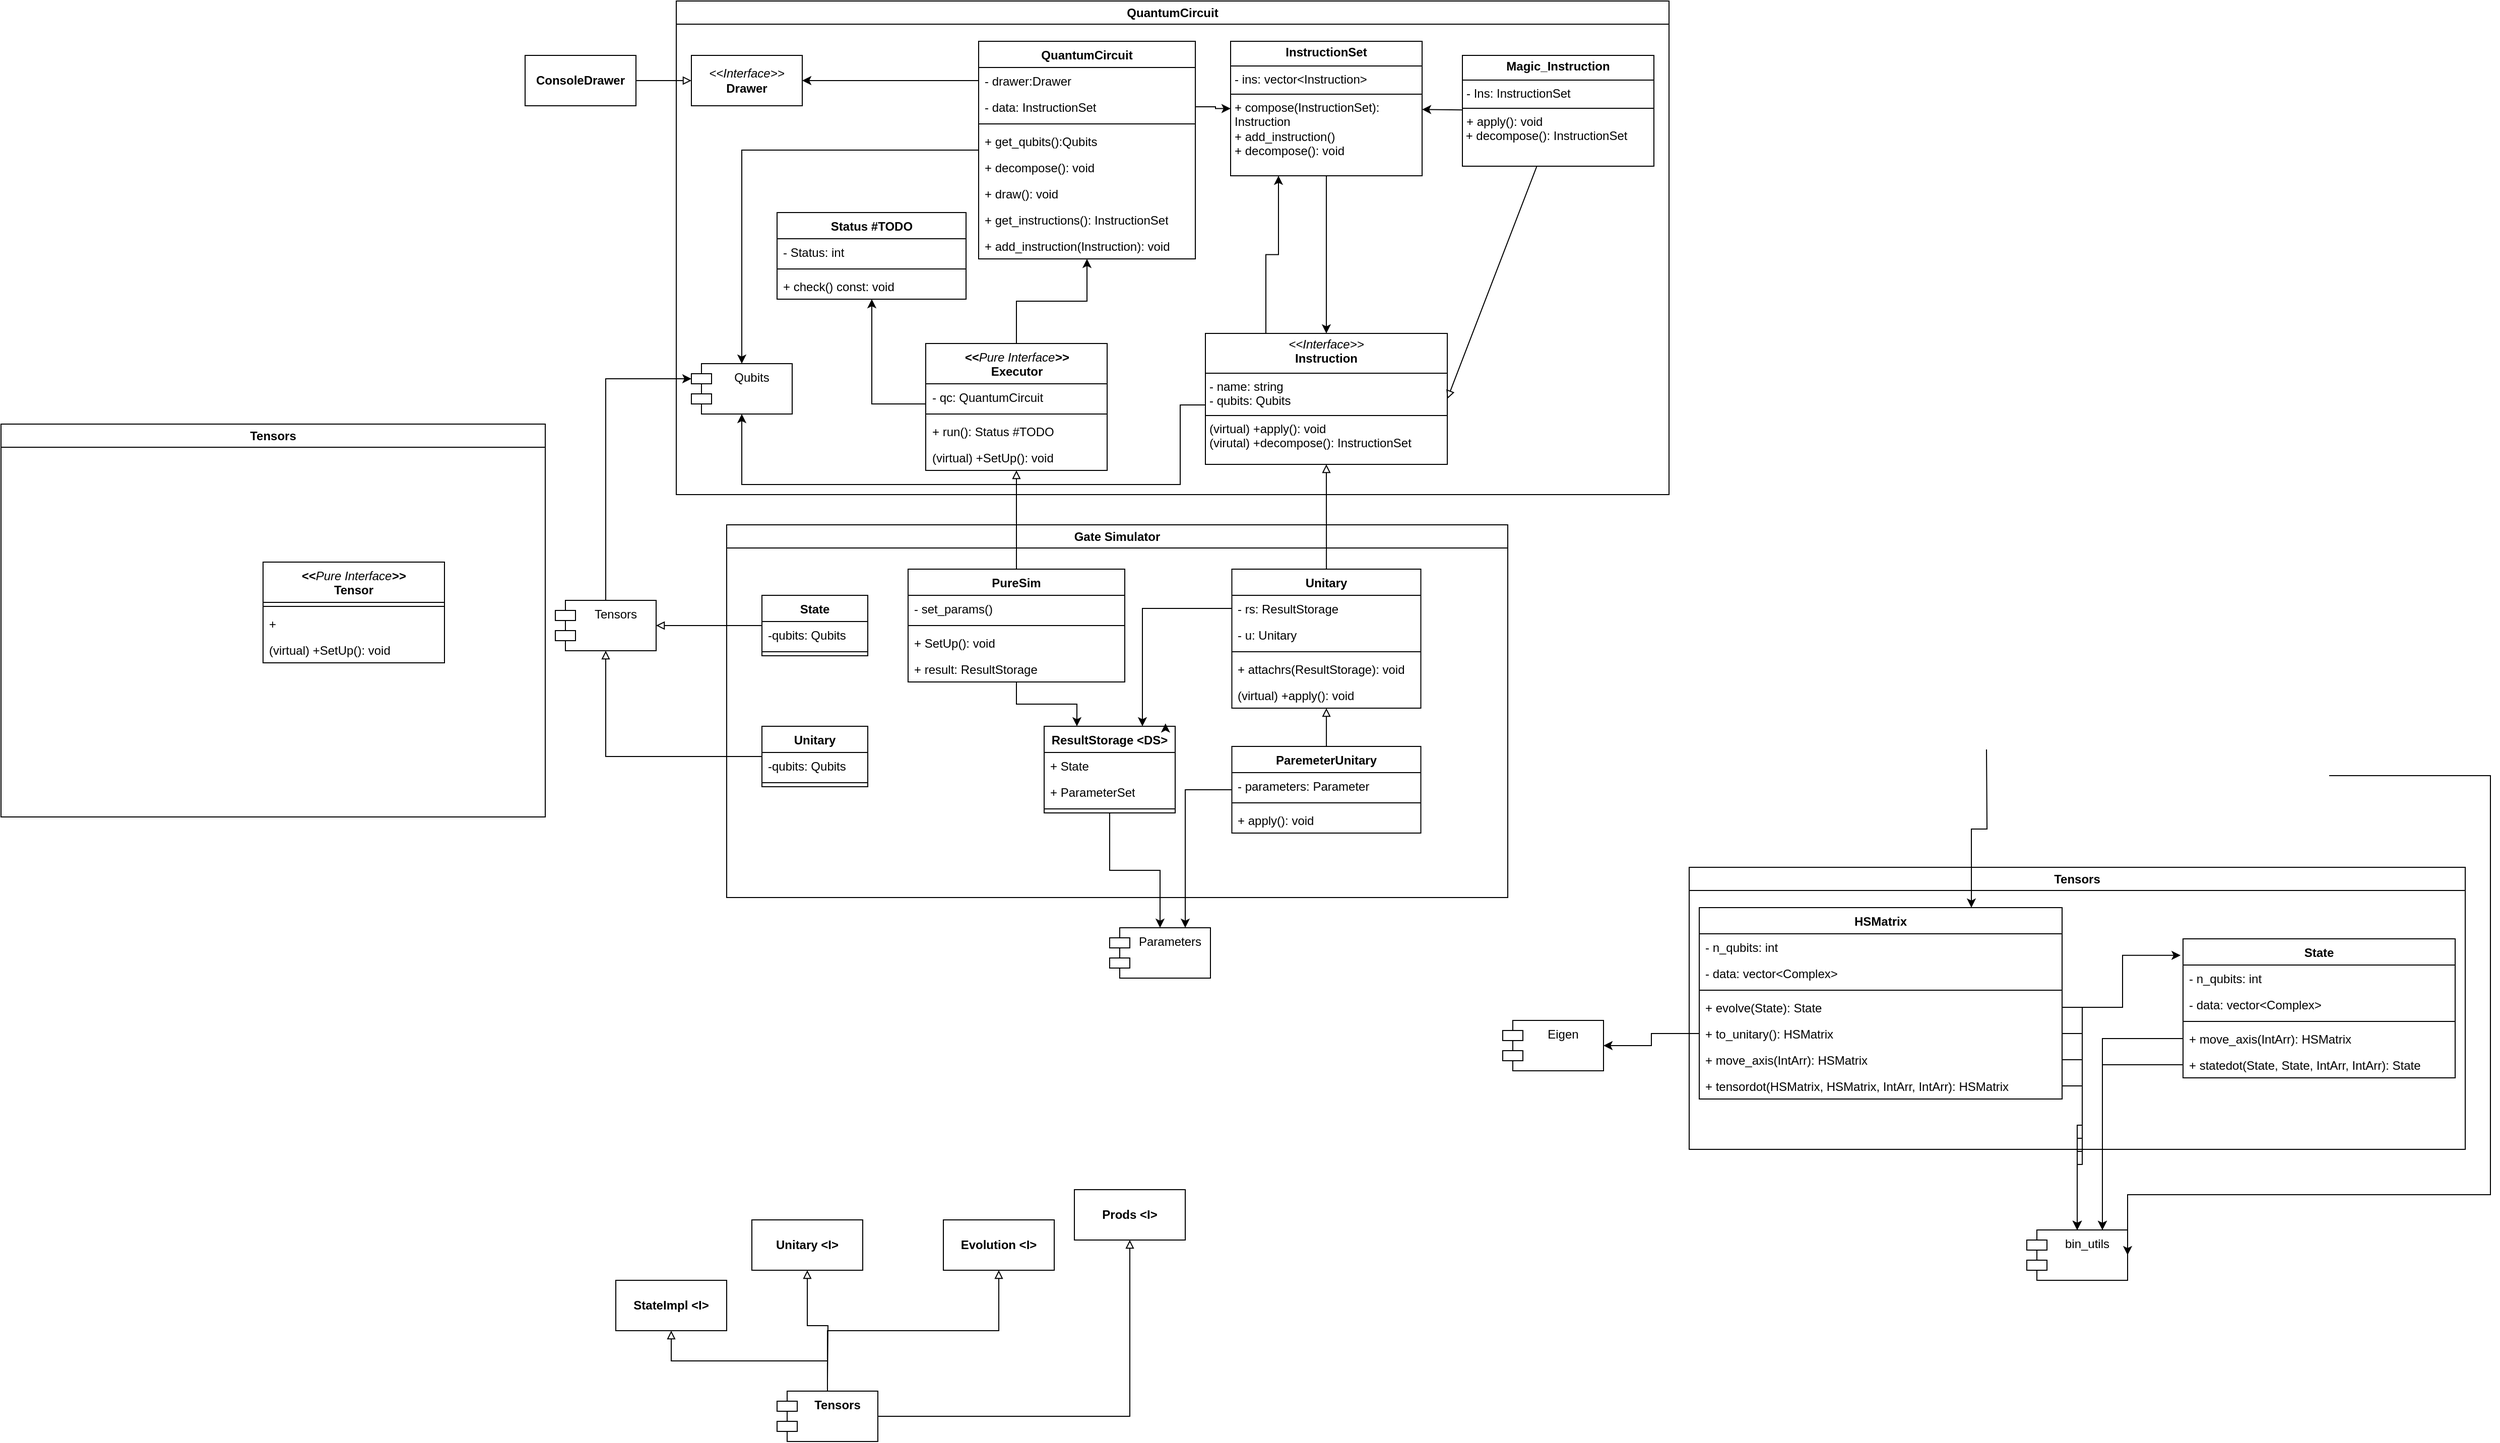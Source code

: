 <mxfile version="24.8.4">
  <diagram name="Page-1" id="x-qG1IfEhME5JwyJ-67E">
    <mxGraphModel dx="3270" dy="2128" grid="1" gridSize="10" guides="1" tooltips="1" connect="1" arrows="1" fold="1" page="1" pageScale="1" pageWidth="850" pageHeight="1100" math="0" shadow="0">
      <root>
        <mxCell id="0" />
        <mxCell id="1" parent="0" />
        <mxCell id="NoPwjyz6uO1jpUqEw4Ve-11" value="&lt;div&gt;Tensors&lt;/div&gt;" style="swimlane;whiteSpace=wrap;html=1;rounded=0;" parent="1" vertex="1">
          <mxGeometry x="35" y="20" width="770" height="280" as="geometry" />
        </mxCell>
        <mxCell id="NoPwjyz6uO1jpUqEw4Ve-59" value="&lt;div&gt;HSMatrix&lt;/div&gt;" style="swimlane;fontStyle=1;align=center;verticalAlign=top;childLayout=stackLayout;horizontal=1;startSize=26;horizontalStack=0;resizeParent=1;resizeParentMax=0;resizeLast=0;collapsible=1;marginBottom=0;whiteSpace=wrap;html=1;" parent="NoPwjyz6uO1jpUqEw4Ve-11" vertex="1">
          <mxGeometry x="10" y="40" width="360" height="190" as="geometry" />
        </mxCell>
        <mxCell id="NoPwjyz6uO1jpUqEw4Ve-60" value="- n_qubits: int" style="text;strokeColor=none;fillColor=none;align=left;verticalAlign=top;spacingLeft=4;spacingRight=4;overflow=hidden;rotatable=0;points=[[0,0.5],[1,0.5]];portConstraint=eastwest;whiteSpace=wrap;html=1;" parent="NoPwjyz6uO1jpUqEw4Ve-59" vertex="1">
          <mxGeometry y="26" width="360" height="26" as="geometry" />
        </mxCell>
        <mxCell id="NoPwjyz6uO1jpUqEw4Ve-63" value="- data:  vector&amp;lt;Complex&amp;gt; " style="text;strokeColor=none;fillColor=none;align=left;verticalAlign=top;spacingLeft=4;spacingRight=4;overflow=hidden;rotatable=0;points=[[0,0.5],[1,0.5]];portConstraint=eastwest;whiteSpace=wrap;html=1;" parent="NoPwjyz6uO1jpUqEw4Ve-59" vertex="1">
          <mxGeometry y="52" width="360" height="26" as="geometry" />
        </mxCell>
        <mxCell id="NoPwjyz6uO1jpUqEw4Ve-61" value="" style="line;strokeWidth=1;fillColor=none;align=left;verticalAlign=middle;spacingTop=-1;spacingLeft=3;spacingRight=3;rotatable=0;labelPosition=right;points=[];portConstraint=eastwest;strokeColor=inherit;" parent="NoPwjyz6uO1jpUqEw4Ve-59" vertex="1">
          <mxGeometry y="78" width="360" height="8" as="geometry" />
        </mxCell>
        <mxCell id="NoPwjyz6uO1jpUqEw4Ve-122" value="+ evolve(State): State" style="text;strokeColor=none;fillColor=none;align=left;verticalAlign=top;spacingLeft=4;spacingRight=4;overflow=hidden;rotatable=0;points=[[0,0.5],[1,0.5]];portConstraint=eastwest;whiteSpace=wrap;html=1;" parent="NoPwjyz6uO1jpUqEw4Ve-59" vertex="1">
          <mxGeometry y="86" width="360" height="26" as="geometry" />
        </mxCell>
        <mxCell id="NoPwjyz6uO1jpUqEw4Ve-64" value="+ to_unitary(): HSMatrix" style="text;strokeColor=none;fillColor=none;align=left;verticalAlign=top;spacingLeft=4;spacingRight=4;overflow=hidden;rotatable=0;points=[[0,0.5],[1,0.5]];portConstraint=eastwest;whiteSpace=wrap;html=1;" parent="NoPwjyz6uO1jpUqEw4Ve-59" vertex="1">
          <mxGeometry y="112" width="360" height="26" as="geometry" />
        </mxCell>
        <mxCell id="NoPwjyz6uO1jpUqEw4Ve-62" value="+ move_axis(IntArr): HSMatrix" style="text;strokeColor=none;fillColor=none;align=left;verticalAlign=top;spacingLeft=4;spacingRight=4;overflow=hidden;rotatable=0;points=[[0,0.5],[1,0.5]];portConstraint=eastwest;whiteSpace=wrap;html=1;" parent="NoPwjyz6uO1jpUqEw4Ve-59" vertex="1">
          <mxGeometry y="138" width="360" height="26" as="geometry" />
        </mxCell>
        <mxCell id="NoPwjyz6uO1jpUqEw4Ve-83" value="+ tensordot(HSMatrix, HSMatrix, IntArr, IntArr): HSMatrix" style="text;strokeColor=none;fillColor=none;align=left;verticalAlign=top;spacingLeft=4;spacingRight=4;overflow=hidden;rotatable=0;points=[[0,0.5],[1,0.5]];portConstraint=eastwest;whiteSpace=wrap;html=1;" parent="NoPwjyz6uO1jpUqEw4Ve-59" vertex="1">
          <mxGeometry y="164" width="360" height="26" as="geometry" />
        </mxCell>
        <mxCell id="NoPwjyz6uO1jpUqEw4Ve-66" value="&lt;div&gt;State&lt;/div&gt;&lt;div&gt;&lt;br&gt;&lt;/div&gt;" style="swimlane;fontStyle=1;align=center;verticalAlign=top;childLayout=stackLayout;horizontal=1;startSize=26;horizontalStack=0;resizeParent=1;resizeParentMax=0;resizeLast=0;collapsible=1;marginBottom=0;whiteSpace=wrap;html=1;" parent="NoPwjyz6uO1jpUqEw4Ve-11" vertex="1">
          <mxGeometry x="490" y="71" width="270" height="138" as="geometry" />
        </mxCell>
        <mxCell id="NoPwjyz6uO1jpUqEw4Ve-67" value="- n_qubits: int" style="text;strokeColor=none;fillColor=none;align=left;verticalAlign=top;spacingLeft=4;spacingRight=4;overflow=hidden;rotatable=0;points=[[0,0.5],[1,0.5]];portConstraint=eastwest;whiteSpace=wrap;html=1;" parent="NoPwjyz6uO1jpUqEw4Ve-66" vertex="1">
          <mxGeometry y="26" width="270" height="26" as="geometry" />
        </mxCell>
        <mxCell id="NoPwjyz6uO1jpUqEw4Ve-68" value="- data:  vector&amp;lt;Complex&amp;gt; " style="text;strokeColor=none;fillColor=none;align=left;verticalAlign=top;spacingLeft=4;spacingRight=4;overflow=hidden;rotatable=0;points=[[0,0.5],[1,0.5]];portConstraint=eastwest;whiteSpace=wrap;html=1;" parent="NoPwjyz6uO1jpUqEw4Ve-66" vertex="1">
          <mxGeometry y="52" width="270" height="26" as="geometry" />
        </mxCell>
        <mxCell id="NoPwjyz6uO1jpUqEw4Ve-69" value="" style="line;strokeWidth=1;fillColor=none;align=left;verticalAlign=middle;spacingTop=-1;spacingLeft=3;spacingRight=3;rotatable=0;labelPosition=right;points=[];portConstraint=eastwest;strokeColor=inherit;" parent="NoPwjyz6uO1jpUqEw4Ve-66" vertex="1">
          <mxGeometry y="78" width="270" height="8" as="geometry" />
        </mxCell>
        <mxCell id="NoPwjyz6uO1jpUqEw4Ve-70" value="+ move_axis(IntArr): HSMatrix" style="text;strokeColor=none;fillColor=none;align=left;verticalAlign=top;spacingLeft=4;spacingRight=4;overflow=hidden;rotatable=0;points=[[0,0.5],[1,0.5]];portConstraint=eastwest;whiteSpace=wrap;html=1;" parent="NoPwjyz6uO1jpUqEw4Ve-66" vertex="1">
          <mxGeometry y="86" width="270" height="26" as="geometry" />
        </mxCell>
        <mxCell id="NoPwjyz6uO1jpUqEw4Ve-84" value="&lt;div&gt;+ statedot(State, State, IntArr, IntArr): State&lt;/div&gt;" style="text;strokeColor=none;fillColor=none;align=left;verticalAlign=top;spacingLeft=4;spacingRight=4;overflow=hidden;rotatable=0;points=[[0,0.5],[1,0.5]];portConstraint=eastwest;whiteSpace=wrap;html=1;" parent="NoPwjyz6uO1jpUqEw4Ve-66" vertex="1">
          <mxGeometry y="112" width="270" height="26" as="geometry" />
        </mxCell>
        <mxCell id="NoPwjyz6uO1jpUqEw4Ve-126" style="edgeStyle=orthogonalEdgeStyle;rounded=0;orthogonalLoop=1;jettySize=auto;html=1;entryX=-0.009;entryY=0.119;entryDx=0;entryDy=0;entryPerimeter=0;" parent="NoPwjyz6uO1jpUqEw4Ve-11" source="NoPwjyz6uO1jpUqEw4Ve-122" target="NoPwjyz6uO1jpUqEw4Ve-66" edge="1">
          <mxGeometry relative="1" as="geometry" />
        </mxCell>
        <mxCell id="NoPwjyz6uO1jpUqEw4Ve-92" value="&lt;div&gt;Eigen&lt;/div&gt;&lt;div&gt;&lt;br&gt;&lt;/div&gt;" style="shape=module;align=left;spacingLeft=20;align=center;verticalAlign=top;whiteSpace=wrap;html=1;" parent="1" vertex="1">
          <mxGeometry x="-150" y="172" width="100" height="50" as="geometry" />
        </mxCell>
        <mxCell id="NoPwjyz6uO1jpUqEw4Ve-93" style="edgeStyle=orthogonalEdgeStyle;rounded=0;orthogonalLoop=1;jettySize=auto;html=1;" parent="1" source="NoPwjyz6uO1jpUqEw4Ve-64" target="NoPwjyz6uO1jpUqEw4Ve-92" edge="1">
          <mxGeometry relative="1" as="geometry" />
        </mxCell>
        <mxCell id="NoPwjyz6uO1jpUqEw4Ve-91" value="&lt;div&gt;bin_utils&lt;/div&gt;" style="shape=module;align=left;spacingLeft=20;align=center;verticalAlign=top;whiteSpace=wrap;html=1;" parent="1" vertex="1">
          <mxGeometry x="370" y="380" width="100" height="50" as="geometry" />
        </mxCell>
        <mxCell id="NoPwjyz6uO1jpUqEw4Ve-86" style="edgeStyle=orthogonalEdgeStyle;rounded=0;orthogonalLoop=1;jettySize=auto;html=1;entryX=0.5;entryY=0;entryDx=0;entryDy=0;" parent="1" source="NoPwjyz6uO1jpUqEw4Ve-83" target="NoPwjyz6uO1jpUqEw4Ve-91" edge="1">
          <mxGeometry relative="1" as="geometry" />
        </mxCell>
        <mxCell id="NoPwjyz6uO1jpUqEw4Ve-78" style="rounded=0;orthogonalLoop=1;jettySize=auto;html=1;edgeStyle=orthogonalEdgeStyle;entryX=0.5;entryY=0;entryDx=0;entryDy=0;" parent="1" source="NoPwjyz6uO1jpUqEw4Ve-62" target="NoPwjyz6uO1jpUqEw4Ve-91" edge="1">
          <mxGeometry relative="1" as="geometry">
            <mxPoint x="400" y="420" as="targetPoint" />
          </mxGeometry>
        </mxCell>
        <mxCell id="NoPwjyz6uO1jpUqEw4Ve-90" style="edgeStyle=orthogonalEdgeStyle;rounded=0;orthogonalLoop=1;jettySize=auto;html=1;entryX=0.75;entryY=0;entryDx=0;entryDy=0;" parent="1" source="NoPwjyz6uO1jpUqEw4Ve-70" target="NoPwjyz6uO1jpUqEw4Ve-91" edge="1">
          <mxGeometry relative="1" as="geometry">
            <mxPoint x="230.0" y="257" as="targetPoint" />
          </mxGeometry>
        </mxCell>
        <mxCell id="NoPwjyz6uO1jpUqEw4Ve-123" style="edgeStyle=orthogonalEdgeStyle;rounded=0;orthogonalLoop=1;jettySize=auto;html=1;entryX=0.5;entryY=0;entryDx=0;entryDy=0;" parent="1" source="NoPwjyz6uO1jpUqEw4Ve-122" target="NoPwjyz6uO1jpUqEw4Ve-91" edge="1">
          <mxGeometry relative="1" as="geometry" />
        </mxCell>
        <mxCell id="NoPwjyz6uO1jpUqEw4Ve-89" style="edgeStyle=orthogonalEdgeStyle;rounded=0;orthogonalLoop=1;jettySize=auto;html=1;entryX=0.75;entryY=0;entryDx=0;entryDy=0;" parent="1" source="NoPwjyz6uO1jpUqEw4Ve-84" target="NoPwjyz6uO1jpUqEw4Ve-91" edge="1">
          <mxGeometry relative="1" as="geometry">
            <mxPoint x="580" y="370" as="targetPoint" />
          </mxGeometry>
        </mxCell>
        <mxCell id="NoPwjyz6uO1jpUqEw4Ve-125" style="edgeStyle=orthogonalEdgeStyle;rounded=0;orthogonalLoop=1;jettySize=auto;html=1;entryX=0.5;entryY=0;entryDx=0;entryDy=0;" parent="1" source="NoPwjyz6uO1jpUqEw4Ve-64" target="NoPwjyz6uO1jpUqEw4Ve-91" edge="1">
          <mxGeometry relative="1" as="geometry">
            <mxPoint x="470.0" y="420" as="targetPoint" />
          </mxGeometry>
        </mxCell>
        <mxCell id="NoPwjyz6uO1jpUqEw4Ve-128" style="edgeStyle=orthogonalEdgeStyle;rounded=0;orthogonalLoop=1;jettySize=auto;html=1;exitX=0;exitY=0.5;exitDx=0;exitDy=0;entryX=0.75;entryY=0;entryDx=0;entryDy=0;" parent="1" target="NoPwjyz6uO1jpUqEw4Ve-59" edge="1">
          <mxGeometry relative="1" as="geometry">
            <mxPoint x="330" y="-97" as="sourcePoint" />
          </mxGeometry>
        </mxCell>
        <mxCell id="NoPwjyz6uO1jpUqEw4Ve-131" style="edgeStyle=orthogonalEdgeStyle;rounded=0;orthogonalLoop=1;jettySize=auto;html=1;exitX=1;exitY=0.5;exitDx=0;exitDy=0;entryX=1;entryY=0.5;entryDx=0;entryDy=0;" parent="1" target="NoPwjyz6uO1jpUqEw4Ve-91" edge="1">
          <mxGeometry relative="1" as="geometry">
            <Array as="points">
              <mxPoint x="830" y="-71" />
              <mxPoint x="830" y="345" />
            </Array>
            <mxPoint x="670.0" y="-71" as="sourcePoint" />
          </mxGeometry>
        </mxCell>
        <mxCell id="HAuFXq_arxBWg5W7KPL8-75" value="&lt;div&gt;Gate Simulator&lt;/div&gt;" style="swimlane;whiteSpace=wrap;html=1;" vertex="1" parent="1">
          <mxGeometry x="-920" y="-320" width="775" height="370" as="geometry" />
        </mxCell>
        <mxCell id="HAuFXq_arxBWg5W7KPL8-148" value="ResultStorage &amp;lt;DS&amp;gt;" style="swimlane;fontStyle=1;align=center;verticalAlign=top;childLayout=stackLayout;horizontal=1;startSize=26;horizontalStack=0;resizeParent=1;resizeParentMax=0;resizeLast=0;collapsible=1;marginBottom=0;whiteSpace=wrap;html=1;" vertex="1" parent="HAuFXq_arxBWg5W7KPL8-75">
          <mxGeometry x="315" y="200" width="130" height="86" as="geometry" />
        </mxCell>
        <mxCell id="HAuFXq_arxBWg5W7KPL8-150" value="+ State" style="text;strokeColor=none;fillColor=none;align=left;verticalAlign=top;spacingLeft=4;spacingRight=4;overflow=hidden;rotatable=0;points=[[0,0.5],[1,0.5]];portConstraint=eastwest;whiteSpace=wrap;html=1;" vertex="1" parent="HAuFXq_arxBWg5W7KPL8-148">
          <mxGeometry y="26" width="130" height="26" as="geometry" />
        </mxCell>
        <mxCell id="HAuFXq_arxBWg5W7KPL8-231" value="+ ParameterSet" style="text;strokeColor=none;fillColor=none;align=left;verticalAlign=top;spacingLeft=4;spacingRight=4;overflow=hidden;rotatable=0;points=[[0,0.5],[1,0.5]];portConstraint=eastwest;whiteSpace=wrap;html=1;" vertex="1" parent="HAuFXq_arxBWg5W7KPL8-148">
          <mxGeometry y="52" width="130" height="26" as="geometry" />
        </mxCell>
        <mxCell id="HAuFXq_arxBWg5W7KPL8-151" value="" style="line;strokeWidth=1;fillColor=none;align=left;verticalAlign=middle;spacingTop=-1;spacingLeft=3;spacingRight=3;rotatable=0;labelPosition=right;points=[];portConstraint=eastwest;strokeColor=inherit;" vertex="1" parent="HAuFXq_arxBWg5W7KPL8-148">
          <mxGeometry y="78" width="130" height="8" as="geometry" />
        </mxCell>
        <mxCell id="HAuFXq_arxBWg5W7KPL8-156" value="Unitary" style="swimlane;fontStyle=1;align=center;verticalAlign=top;childLayout=stackLayout;horizontal=1;startSize=26;horizontalStack=0;resizeParent=1;resizeParentMax=0;resizeLast=0;collapsible=1;marginBottom=0;whiteSpace=wrap;html=1;" vertex="1" parent="HAuFXq_arxBWg5W7KPL8-75">
          <mxGeometry x="501.25" y="44" width="187.5" height="138" as="geometry" />
        </mxCell>
        <mxCell id="HAuFXq_arxBWg5W7KPL8-157" value="- rs: ResultStorage" style="text;strokeColor=none;fillColor=none;align=left;verticalAlign=top;spacingLeft=4;spacingRight=4;overflow=hidden;rotatable=0;points=[[0,0.5],[1,0.5]];portConstraint=eastwest;whiteSpace=wrap;html=1;" vertex="1" parent="HAuFXq_arxBWg5W7KPL8-156">
          <mxGeometry y="26" width="187.5" height="26" as="geometry" />
        </mxCell>
        <mxCell id="HAuFXq_arxBWg5W7KPL8-166" value="- u: Unitary" style="text;strokeColor=none;fillColor=none;align=left;verticalAlign=top;spacingLeft=4;spacingRight=4;overflow=hidden;rotatable=0;points=[[0,0.5],[1,0.5]];portConstraint=eastwest;whiteSpace=wrap;html=1;" vertex="1" parent="HAuFXq_arxBWg5W7KPL8-156">
          <mxGeometry y="52" width="187.5" height="26" as="geometry" />
        </mxCell>
        <mxCell id="HAuFXq_arxBWg5W7KPL8-159" value="" style="line;strokeWidth=1;fillColor=none;align=left;verticalAlign=middle;spacingTop=-1;spacingLeft=3;spacingRight=3;rotatable=0;labelPosition=right;points=[];portConstraint=eastwest;strokeColor=inherit;" vertex="1" parent="HAuFXq_arxBWg5W7KPL8-156">
          <mxGeometry y="78" width="187.5" height="8" as="geometry" />
        </mxCell>
        <mxCell id="HAuFXq_arxBWg5W7KPL8-160" value="+ attachrs(ResultStorage): void" style="text;strokeColor=none;fillColor=none;align=left;verticalAlign=top;spacingLeft=4;spacingRight=4;overflow=hidden;rotatable=0;points=[[0,0.5],[1,0.5]];portConstraint=eastwest;whiteSpace=wrap;html=1;" vertex="1" parent="HAuFXq_arxBWg5W7KPL8-156">
          <mxGeometry y="86" width="187.5" height="26" as="geometry" />
        </mxCell>
        <mxCell id="HAuFXq_arxBWg5W7KPL8-161" value="(virtual) +apply(): void" style="text;strokeColor=none;fillColor=none;align=left;verticalAlign=top;spacingLeft=4;spacingRight=4;overflow=hidden;rotatable=0;points=[[0,0.5],[1,0.5]];portConstraint=eastwest;whiteSpace=wrap;html=1;" vertex="1" parent="HAuFXq_arxBWg5W7KPL8-156">
          <mxGeometry y="112" width="187.5" height="26" as="geometry" />
        </mxCell>
        <mxCell id="HAuFXq_arxBWg5W7KPL8-208" style="edgeStyle=orthogonalEdgeStyle;rounded=0;orthogonalLoop=1;jettySize=auto;html=1;entryX=0.25;entryY=0;entryDx=0;entryDy=0;" edge="1" parent="HAuFXq_arxBWg5W7KPL8-75" source="HAuFXq_arxBWg5W7KPL8-167" target="HAuFXq_arxBWg5W7KPL8-148">
          <mxGeometry relative="1" as="geometry" />
        </mxCell>
        <mxCell id="HAuFXq_arxBWg5W7KPL8-167" value="PureSim" style="swimlane;fontStyle=1;align=center;verticalAlign=top;childLayout=stackLayout;horizontal=1;startSize=26;horizontalStack=0;resizeParent=1;resizeParentMax=0;resizeLast=0;collapsible=1;marginBottom=0;whiteSpace=wrap;html=1;" vertex="1" parent="HAuFXq_arxBWg5W7KPL8-75">
          <mxGeometry x="180" y="44" width="215" height="112" as="geometry" />
        </mxCell>
        <mxCell id="HAuFXq_arxBWg5W7KPL8-169" value="- set_params() " style="text;strokeColor=none;fillColor=none;align=left;verticalAlign=top;spacingLeft=4;spacingRight=4;overflow=hidden;rotatable=0;points=[[0,0.5],[1,0.5]];portConstraint=eastwest;whiteSpace=wrap;html=1;" vertex="1" parent="HAuFXq_arxBWg5W7KPL8-167">
          <mxGeometry y="26" width="215" height="26" as="geometry" />
        </mxCell>
        <mxCell id="HAuFXq_arxBWg5W7KPL8-170" value="" style="line;strokeWidth=1;fillColor=none;align=left;verticalAlign=middle;spacingTop=-1;spacingLeft=3;spacingRight=3;rotatable=0;labelPosition=right;points=[];portConstraint=eastwest;strokeColor=inherit;" vertex="1" parent="HAuFXq_arxBWg5W7KPL8-167">
          <mxGeometry y="52" width="215" height="8" as="geometry" />
        </mxCell>
        <mxCell id="HAuFXq_arxBWg5W7KPL8-248" value="+ SetUp(): void" style="text;strokeColor=none;fillColor=none;align=left;verticalAlign=top;spacingLeft=4;spacingRight=4;overflow=hidden;rotatable=0;points=[[0,0.5],[1,0.5]];portConstraint=eastwest;whiteSpace=wrap;html=1;" vertex="1" parent="HAuFXq_arxBWg5W7KPL8-167">
          <mxGeometry y="60" width="215" height="26" as="geometry" />
        </mxCell>
        <mxCell id="HAuFXq_arxBWg5W7KPL8-172" value="+ result: ResultStorage" style="text;strokeColor=none;fillColor=none;align=left;verticalAlign=top;spacingLeft=4;spacingRight=4;overflow=hidden;rotatable=0;points=[[0,0.5],[1,0.5]];portConstraint=eastwest;whiteSpace=wrap;html=1;" vertex="1" parent="HAuFXq_arxBWg5W7KPL8-167">
          <mxGeometry y="86" width="215" height="26" as="geometry" />
        </mxCell>
        <mxCell id="HAuFXq_arxBWg5W7KPL8-189" value="&lt;div&gt;State&lt;/div&gt;&lt;div&gt;&lt;br&gt;&lt;/div&gt;" style="swimlane;fontStyle=1;align=center;verticalAlign=top;childLayout=stackLayout;horizontal=1;startSize=26;horizontalStack=0;resizeParent=1;resizeParentMax=0;resizeLast=0;collapsible=1;marginBottom=0;whiteSpace=wrap;html=1;" vertex="1" parent="HAuFXq_arxBWg5W7KPL8-75">
          <mxGeometry x="35" y="70" width="105" height="60" as="geometry" />
        </mxCell>
        <mxCell id="HAuFXq_arxBWg5W7KPL8-190" value="-qubits: Qubits" style="text;strokeColor=none;fillColor=none;align=left;verticalAlign=top;spacingLeft=4;spacingRight=4;overflow=hidden;rotatable=0;points=[[0,0.5],[1,0.5]];portConstraint=eastwest;whiteSpace=wrap;html=1;" vertex="1" parent="HAuFXq_arxBWg5W7KPL8-189">
          <mxGeometry y="26" width="105" height="26" as="geometry" />
        </mxCell>
        <mxCell id="HAuFXq_arxBWg5W7KPL8-192" value="" style="line;strokeWidth=1;fillColor=none;align=left;verticalAlign=middle;spacingTop=-1;spacingLeft=3;spacingRight=3;rotatable=0;labelPosition=right;points=[];portConstraint=eastwest;strokeColor=inherit;" vertex="1" parent="HAuFXq_arxBWg5W7KPL8-189">
          <mxGeometry y="52" width="105" height="8" as="geometry" />
        </mxCell>
        <mxCell id="HAuFXq_arxBWg5W7KPL8-198" value="Unitary" style="swimlane;fontStyle=1;align=center;verticalAlign=top;childLayout=stackLayout;horizontal=1;startSize=26;horizontalStack=0;resizeParent=1;resizeParentMax=0;resizeLast=0;collapsible=1;marginBottom=0;whiteSpace=wrap;html=1;" vertex="1" parent="HAuFXq_arxBWg5W7KPL8-75">
          <mxGeometry x="35" y="200" width="105" height="60" as="geometry" />
        </mxCell>
        <mxCell id="HAuFXq_arxBWg5W7KPL8-199" value="-qubits: Qubits" style="text;strokeColor=none;fillColor=none;align=left;verticalAlign=top;spacingLeft=4;spacingRight=4;overflow=hidden;rotatable=0;points=[[0,0.5],[1,0.5]];portConstraint=eastwest;whiteSpace=wrap;html=1;" vertex="1" parent="HAuFXq_arxBWg5W7KPL8-198">
          <mxGeometry y="26" width="105" height="26" as="geometry" />
        </mxCell>
        <mxCell id="HAuFXq_arxBWg5W7KPL8-200" value="" style="line;strokeWidth=1;fillColor=none;align=left;verticalAlign=middle;spacingTop=-1;spacingLeft=3;spacingRight=3;rotatable=0;labelPosition=right;points=[];portConstraint=eastwest;strokeColor=inherit;" vertex="1" parent="HAuFXq_arxBWg5W7KPL8-198">
          <mxGeometry y="52" width="105" height="8" as="geometry" />
        </mxCell>
        <mxCell id="HAuFXq_arxBWg5W7KPL8-218" style="edgeStyle=orthogonalEdgeStyle;rounded=0;orthogonalLoop=1;jettySize=auto;html=1;exitX=0;exitY=0.5;exitDx=0;exitDy=0;entryX=0.75;entryY=0;entryDx=0;entryDy=0;" edge="1" parent="HAuFXq_arxBWg5W7KPL8-75" source="HAuFXq_arxBWg5W7KPL8-157" target="HAuFXq_arxBWg5W7KPL8-148">
          <mxGeometry relative="1" as="geometry" />
        </mxCell>
        <mxCell id="HAuFXq_arxBWg5W7KPL8-219" style="edgeStyle=orthogonalEdgeStyle;rounded=0;orthogonalLoop=1;jettySize=auto;html=1;endArrow=block;endFill=0;" edge="1" parent="HAuFXq_arxBWg5W7KPL8-75" source="HAuFXq_arxBWg5W7KPL8-211" target="HAuFXq_arxBWg5W7KPL8-156">
          <mxGeometry relative="1" as="geometry" />
        </mxCell>
        <mxCell id="HAuFXq_arxBWg5W7KPL8-211" value="ParemeterUnitary" style="swimlane;fontStyle=1;align=center;verticalAlign=top;childLayout=stackLayout;horizontal=1;startSize=26;horizontalStack=0;resizeParent=1;resizeParentMax=0;resizeLast=0;collapsible=1;marginBottom=0;whiteSpace=wrap;html=1;" vertex="1" parent="HAuFXq_arxBWg5W7KPL8-75">
          <mxGeometry x="501.25" y="220" width="187.5" height="86" as="geometry" />
        </mxCell>
        <mxCell id="HAuFXq_arxBWg5W7KPL8-221" value="- parameters: Parameter" style="text;strokeColor=none;fillColor=none;align=left;verticalAlign=top;spacingLeft=4;spacingRight=4;overflow=hidden;rotatable=0;points=[[0,0.5],[1,0.5]];portConstraint=eastwest;whiteSpace=wrap;html=1;" vertex="1" parent="HAuFXq_arxBWg5W7KPL8-211">
          <mxGeometry y="26" width="187.5" height="26" as="geometry" />
        </mxCell>
        <mxCell id="HAuFXq_arxBWg5W7KPL8-214" value="" style="line;strokeWidth=1;fillColor=none;align=left;verticalAlign=middle;spacingTop=-1;spacingLeft=3;spacingRight=3;rotatable=0;labelPosition=right;points=[];portConstraint=eastwest;strokeColor=inherit;" vertex="1" parent="HAuFXq_arxBWg5W7KPL8-211">
          <mxGeometry y="52" width="187.5" height="8" as="geometry" />
        </mxCell>
        <mxCell id="HAuFXq_arxBWg5W7KPL8-216" value="+ apply(): void" style="text;strokeColor=none;fillColor=none;align=left;verticalAlign=top;spacingLeft=4;spacingRight=4;overflow=hidden;rotatable=0;points=[[0,0.5],[1,0.5]];portConstraint=eastwest;whiteSpace=wrap;html=1;" vertex="1" parent="HAuFXq_arxBWg5W7KPL8-211">
          <mxGeometry y="60" width="187.5" height="26" as="geometry" />
        </mxCell>
        <mxCell id="HAuFXq_arxBWg5W7KPL8-230" style="edgeStyle=orthogonalEdgeStyle;rounded=0;orthogonalLoop=1;jettySize=auto;html=1;exitX=0.75;exitY=0;exitDx=0;exitDy=0;entryX=0.926;entryY=-0.033;entryDx=0;entryDy=0;entryPerimeter=0;" edge="1" parent="HAuFXq_arxBWg5W7KPL8-75" source="HAuFXq_arxBWg5W7KPL8-148" target="HAuFXq_arxBWg5W7KPL8-148">
          <mxGeometry relative="1" as="geometry" />
        </mxCell>
        <mxCell id="HAuFXq_arxBWg5W7KPL8-106" style="edgeStyle=orthogonalEdgeStyle;rounded=0;orthogonalLoop=1;jettySize=auto;html=1;entryX=0;entryY=0.5;entryDx=0;entryDy=0;endArrow=block;endFill=0;" edge="1" parent="1" source="HAuFXq_arxBWg5W7KPL8-105" target="HAuFXq_arxBWg5W7KPL8-73">
          <mxGeometry relative="1" as="geometry" />
        </mxCell>
        <mxCell id="HAuFXq_arxBWg5W7KPL8-105" value="&lt;b&gt;ConsoleDrawer&lt;/b&gt;" style="html=1;whiteSpace=wrap;" vertex="1" parent="1">
          <mxGeometry x="-1120" y="-786" width="110" height="50" as="geometry" />
        </mxCell>
        <mxCell id="HAuFXq_arxBWg5W7KPL8-109" value="QuantumCircuit" style="swimlane;whiteSpace=wrap;html=1;" vertex="1" parent="1">
          <mxGeometry x="-970" y="-840" width="985" height="490" as="geometry" />
        </mxCell>
        <mxCell id="HAuFXq_arxBWg5W7KPL8-50" value="QuantumCircuit" style="swimlane;fontStyle=1;align=center;verticalAlign=top;childLayout=stackLayout;horizontal=1;startSize=26;horizontalStack=0;resizeParent=1;resizeParentMax=0;resizeLast=0;collapsible=1;marginBottom=0;whiteSpace=wrap;html=1;" vertex="1" parent="HAuFXq_arxBWg5W7KPL8-109">
          <mxGeometry x="300" y="40" width="215" height="216" as="geometry" />
        </mxCell>
        <mxCell id="HAuFXq_arxBWg5W7KPL8-91" value="- drawer:Drawer" style="text;strokeColor=none;fillColor=none;align=left;verticalAlign=top;spacingLeft=4;spacingRight=4;overflow=hidden;rotatable=0;points=[[0,0.5],[1,0.5]];portConstraint=eastwest;whiteSpace=wrap;html=1;" vertex="1" parent="HAuFXq_arxBWg5W7KPL8-50">
          <mxGeometry y="26" width="215" height="26" as="geometry" />
        </mxCell>
        <mxCell id="HAuFXq_arxBWg5W7KPL8-92" value="- data: InstructionSet" style="text;strokeColor=none;fillColor=none;align=left;verticalAlign=top;spacingLeft=4;spacingRight=4;overflow=hidden;rotatable=0;points=[[0,0.5],[1,0.5]];portConstraint=eastwest;whiteSpace=wrap;html=1;" vertex="1" parent="HAuFXq_arxBWg5W7KPL8-50">
          <mxGeometry y="52" width="215" height="26" as="geometry" />
        </mxCell>
        <mxCell id="HAuFXq_arxBWg5W7KPL8-53" value="" style="line;strokeWidth=1;fillColor=none;align=left;verticalAlign=middle;spacingTop=-1;spacingLeft=3;spacingRight=3;rotatable=0;labelPosition=right;points=[];portConstraint=eastwest;strokeColor=inherit;" vertex="1" parent="HAuFXq_arxBWg5W7KPL8-50">
          <mxGeometry y="78" width="215" height="8" as="geometry" />
        </mxCell>
        <mxCell id="HAuFXq_arxBWg5W7KPL8-54" value="+ get_qubits():Qubits" style="text;strokeColor=none;fillColor=none;align=left;verticalAlign=top;spacingLeft=4;spacingRight=4;overflow=hidden;rotatable=0;points=[[0,0.5],[1,0.5]];portConstraint=eastwest;whiteSpace=wrap;html=1;" vertex="1" parent="HAuFXq_arxBWg5W7KPL8-50">
          <mxGeometry y="86" width="215" height="26" as="geometry" />
        </mxCell>
        <mxCell id="HAuFXq_arxBWg5W7KPL8-71" value="+ decompose(): void" style="text;strokeColor=none;fillColor=none;align=left;verticalAlign=top;spacingLeft=4;spacingRight=4;overflow=hidden;rotatable=0;points=[[0,0.5],[1,0.5]];portConstraint=eastwest;whiteSpace=wrap;html=1;" vertex="1" parent="HAuFXq_arxBWg5W7KPL8-50">
          <mxGeometry y="112" width="215" height="26" as="geometry" />
        </mxCell>
        <mxCell id="HAuFXq_arxBWg5W7KPL8-82" value="+ draw(): void" style="text;strokeColor=none;fillColor=none;align=left;verticalAlign=top;spacingLeft=4;spacingRight=4;overflow=hidden;rotatable=0;points=[[0,0.5],[1,0.5]];portConstraint=eastwest;whiteSpace=wrap;html=1;" vertex="1" parent="HAuFXq_arxBWg5W7KPL8-50">
          <mxGeometry y="138" width="215" height="26" as="geometry" />
        </mxCell>
        <mxCell id="HAuFXq_arxBWg5W7KPL8-209" value="+ get_instructions(): InstructionSet" style="text;strokeColor=none;fillColor=none;align=left;verticalAlign=top;spacingLeft=4;spacingRight=4;overflow=hidden;rotatable=0;points=[[0,0.5],[1,0.5]];portConstraint=eastwest;whiteSpace=wrap;html=1;" vertex="1" parent="HAuFXq_arxBWg5W7KPL8-50">
          <mxGeometry y="164" width="215" height="26" as="geometry" />
        </mxCell>
        <mxCell id="HAuFXq_arxBWg5W7KPL8-223" value="+ add_instruction(Instruction): void" style="text;strokeColor=none;fillColor=none;align=left;verticalAlign=top;spacingLeft=4;spacingRight=4;overflow=hidden;rotatable=0;points=[[0,0.5],[1,0.5]];portConstraint=eastwest;whiteSpace=wrap;html=1;" vertex="1" parent="HAuFXq_arxBWg5W7KPL8-50">
          <mxGeometry y="190" width="215" height="26" as="geometry" />
        </mxCell>
        <mxCell id="HAuFXq_arxBWg5W7KPL8-73" value="&lt;i&gt;&amp;lt;&amp;lt;Interface&amp;gt;&amp;gt;&lt;/i&gt;&lt;div&gt;&lt;b&gt;Drawer&lt;/b&gt;&lt;/div&gt;" style="html=1;whiteSpace=wrap;" vertex="1" parent="HAuFXq_arxBWg5W7KPL8-109">
          <mxGeometry x="15" y="54" width="110" height="50" as="geometry" />
        </mxCell>
        <mxCell id="HAuFXq_arxBWg5W7KPL8-102" style="edgeStyle=orthogonalEdgeStyle;rounded=0;orthogonalLoop=1;jettySize=auto;html=1;entryX=1;entryY=0.5;entryDx=0;entryDy=0;" edge="1" parent="HAuFXq_arxBWg5W7KPL8-109" source="HAuFXq_arxBWg5W7KPL8-91" target="HAuFXq_arxBWg5W7KPL8-73">
          <mxGeometry relative="1" as="geometry" />
        </mxCell>
        <mxCell id="HAuFXq_arxBWg5W7KPL8-118" value="&lt;p style=&quot;margin:0px;margin-top:4px;text-align:center;&quot;&gt;&lt;i&gt;&amp;lt;&amp;lt;Interface&amp;gt;&amp;gt;&lt;/i&gt;&lt;br&gt;&lt;b&gt;Instruction&lt;/b&gt;&lt;br&gt;&lt;/p&gt;&lt;hr size=&quot;1&quot; style=&quot;border-style:solid;&quot;&gt;&lt;p style=&quot;margin:0px;margin-left:4px;&quot;&gt;- name: string&lt;/p&gt;&lt;p style=&quot;margin:0px;margin-left:4px;&quot;&gt;- qubits: Qubits&lt;br&gt;&lt;/p&gt;&lt;hr size=&quot;1&quot; style=&quot;border-style:solid;&quot;&gt;&lt;p style=&quot;margin:0px;margin-left:4px;&quot;&gt;(virtual) +apply(): void&lt;/p&gt;&lt;p style=&quot;margin:0px;margin-left:4px;&quot;&gt;(virutal) +decompose(): InstructionSet&lt;br&gt;&lt;/p&gt;" style="verticalAlign=top;align=left;overflow=fill;html=1;whiteSpace=wrap;" vertex="1" parent="HAuFXq_arxBWg5W7KPL8-109">
          <mxGeometry x="525" y="330" width="240" height="130" as="geometry" />
        </mxCell>
        <mxCell id="HAuFXq_arxBWg5W7KPL8-119" style="edgeStyle=orthogonalEdgeStyle;rounded=0;orthogonalLoop=1;jettySize=auto;html=1;entryX=0;entryY=0.5;entryDx=0;entryDy=0;" edge="1" parent="HAuFXq_arxBWg5W7KPL8-109" source="HAuFXq_arxBWg5W7KPL8-92" target="HAuFXq_arxBWg5W7KPL8-120">
          <mxGeometry relative="1" as="geometry">
            <mxPoint x="710" y="130" as="targetPoint" />
          </mxGeometry>
        </mxCell>
        <mxCell id="HAuFXq_arxBWg5W7KPL8-224" style="edgeStyle=orthogonalEdgeStyle;rounded=0;orthogonalLoop=1;jettySize=auto;html=1;entryX=0.5;entryY=0;entryDx=0;entryDy=0;" edge="1" parent="HAuFXq_arxBWg5W7KPL8-109" source="HAuFXq_arxBWg5W7KPL8-120" target="HAuFXq_arxBWg5W7KPL8-118">
          <mxGeometry relative="1" as="geometry" />
        </mxCell>
        <mxCell id="HAuFXq_arxBWg5W7KPL8-120" value="&lt;p style=&quot;margin:0px;margin-top:4px;text-align:center;&quot;&gt;&lt;b&gt;InstructionSet&lt;/b&gt;&lt;br&gt;&lt;/p&gt;&lt;hr size=&quot;1&quot; style=&quot;border-style:solid;&quot;&gt;&lt;p style=&quot;margin:0px;margin-left:4px;&quot;&gt;- ins: vector&amp;lt;Instruction&amp;gt;&lt;br&gt;&lt;/p&gt;&lt;hr size=&quot;1&quot; style=&quot;border-style:solid;&quot;&gt;&lt;p style=&quot;margin:0px;margin-left:4px;&quot;&gt;+ compose(InstructionSet): Instruction&lt;/p&gt;&lt;p style=&quot;margin:0px;margin-left:4px;&quot;&gt;+ add_instruction()&lt;br&gt;&lt;/p&gt;&lt;p style=&quot;margin:0px;margin-left:4px;&quot;&gt;+ decompose(): void &lt;br&gt;&lt;/p&gt;" style="verticalAlign=top;align=left;overflow=fill;html=1;whiteSpace=wrap;" vertex="1" parent="HAuFXq_arxBWg5W7KPL8-109">
          <mxGeometry x="550" y="40" width="190" height="133.5" as="geometry" />
        </mxCell>
        <mxCell id="HAuFXq_arxBWg5W7KPL8-227" style="rounded=0;orthogonalLoop=1;jettySize=auto;html=1;" edge="1" parent="HAuFXq_arxBWg5W7KPL8-109" source="HAuFXq_arxBWg5W7KPL8-225" target="HAuFXq_arxBWg5W7KPL8-120">
          <mxGeometry relative="1" as="geometry" />
        </mxCell>
        <mxCell id="HAuFXq_arxBWg5W7KPL8-228" style="rounded=0;orthogonalLoop=1;jettySize=auto;html=1;entryX=1;entryY=0.5;entryDx=0;entryDy=0;endArrow=block;endFill=0;" edge="1" parent="HAuFXq_arxBWg5W7KPL8-109" source="HAuFXq_arxBWg5W7KPL8-225" target="HAuFXq_arxBWg5W7KPL8-118">
          <mxGeometry relative="1" as="geometry" />
        </mxCell>
        <mxCell id="HAuFXq_arxBWg5W7KPL8-225" value="&lt;p style=&quot;margin:0px;margin-top:4px;text-align:center;&quot;&gt;&lt;b&gt;Magic_Instruction&lt;/b&gt;&lt;br&gt;&lt;/p&gt;&lt;hr size=&quot;1&quot; style=&quot;border-style:solid;&quot;&gt;&lt;p style=&quot;margin:0px;margin-left:4px;&quot;&gt;- Ins: InstructionSet&lt;br&gt;&lt;/p&gt;&lt;hr size=&quot;1&quot; style=&quot;border-style:solid;&quot;&gt;&lt;p style=&quot;margin:0px;margin-left:4px;&quot;&gt;+ apply(): void&lt;br&gt;&lt;/p&gt;&lt;div&gt;&amp;nbsp;+ decompose(): InstructionSet&lt;br&gt;&lt;/div&gt;&lt;div&gt;&lt;br&gt;&lt;/div&gt;" style="verticalAlign=top;align=left;overflow=fill;html=1;whiteSpace=wrap;" vertex="1" parent="HAuFXq_arxBWg5W7KPL8-109">
          <mxGeometry x="780" y="54" width="190" height="110" as="geometry" />
        </mxCell>
        <mxCell id="HAuFXq_arxBWg5W7KPL8-252" style="edgeStyle=orthogonalEdgeStyle;rounded=0;orthogonalLoop=1;jettySize=auto;html=1;" edge="1" parent="HAuFXq_arxBWg5W7KPL8-109" source="HAuFXq_arxBWg5W7KPL8-233" target="HAuFXq_arxBWg5W7KPL8-240">
          <mxGeometry relative="1" as="geometry">
            <Array as="points">
              <mxPoint x="194" y="400" />
            </Array>
          </mxGeometry>
        </mxCell>
        <mxCell id="HAuFXq_arxBWg5W7KPL8-253" style="edgeStyle=orthogonalEdgeStyle;rounded=0;orthogonalLoop=1;jettySize=auto;html=1;exitX=0.5;exitY=0;exitDx=0;exitDy=0;" edge="1" parent="HAuFXq_arxBWg5W7KPL8-109" source="HAuFXq_arxBWg5W7KPL8-233" target="HAuFXq_arxBWg5W7KPL8-50">
          <mxGeometry relative="1" as="geometry" />
        </mxCell>
        <mxCell id="HAuFXq_arxBWg5W7KPL8-233" value="&lt;i&gt;&amp;lt;&amp;lt;&lt;/i&gt;&lt;span style=&quot;font-weight: normal;&quot;&gt;&lt;i&gt;Pure Interface&lt;/i&gt;&lt;/span&gt;&lt;i&gt;&amp;gt;&amp;gt;&lt;/i&gt;&lt;div&gt;Executor&lt;/div&gt;" style="swimlane;fontStyle=1;align=center;verticalAlign=top;childLayout=stackLayout;horizontal=1;startSize=40;horizontalStack=0;resizeParent=1;resizeParentMax=0;resizeLast=0;collapsible=1;marginBottom=0;whiteSpace=wrap;html=1;" vertex="1" parent="HAuFXq_arxBWg5W7KPL8-109">
          <mxGeometry x="247.5" y="340" width="180" height="126" as="geometry" />
        </mxCell>
        <mxCell id="HAuFXq_arxBWg5W7KPL8-234" value="- qc: QuantumCircuit" style="text;strokeColor=none;fillColor=none;align=left;verticalAlign=top;spacingLeft=4;spacingRight=4;overflow=hidden;rotatable=0;points=[[0,0.5],[1,0.5]];portConstraint=eastwest;whiteSpace=wrap;html=1;" vertex="1" parent="HAuFXq_arxBWg5W7KPL8-233">
          <mxGeometry y="40" width="180" height="26" as="geometry" />
        </mxCell>
        <mxCell id="HAuFXq_arxBWg5W7KPL8-236" value="" style="line;strokeWidth=1;fillColor=none;align=left;verticalAlign=middle;spacingTop=-1;spacingLeft=3;spacingRight=3;rotatable=0;labelPosition=right;points=[];portConstraint=eastwest;strokeColor=inherit;" vertex="1" parent="HAuFXq_arxBWg5W7KPL8-233">
          <mxGeometry y="66" width="180" height="8" as="geometry" />
        </mxCell>
        <mxCell id="HAuFXq_arxBWg5W7KPL8-237" value="+ run(): Status #TODO" style="text;strokeColor=none;fillColor=none;align=left;verticalAlign=top;spacingLeft=4;spacingRight=4;overflow=hidden;rotatable=0;points=[[0,0.5],[1,0.5]];portConstraint=eastwest;whiteSpace=wrap;html=1;" vertex="1" parent="HAuFXq_arxBWg5W7KPL8-233">
          <mxGeometry y="74" width="180" height="26" as="geometry" />
        </mxCell>
        <mxCell id="HAuFXq_arxBWg5W7KPL8-239" value="(virtual) +SetUp(): void" style="text;strokeColor=none;fillColor=none;align=left;verticalAlign=top;spacingLeft=4;spacingRight=4;overflow=hidden;rotatable=0;points=[[0,0.5],[1,0.5]];portConstraint=eastwest;whiteSpace=wrap;html=1;" vertex="1" parent="HAuFXq_arxBWg5W7KPL8-233">
          <mxGeometry y="100" width="180" height="26" as="geometry" />
        </mxCell>
        <mxCell id="HAuFXq_arxBWg5W7KPL8-240" value="Status #TODO" style="swimlane;fontStyle=1;align=center;verticalAlign=top;childLayout=stackLayout;horizontal=1;startSize=26;horizontalStack=0;resizeParent=1;resizeParentMax=0;resizeLast=0;collapsible=1;marginBottom=0;whiteSpace=wrap;html=1;" vertex="1" parent="HAuFXq_arxBWg5W7KPL8-109">
          <mxGeometry x="100" y="210" width="187.5" height="86" as="geometry" />
        </mxCell>
        <mxCell id="HAuFXq_arxBWg5W7KPL8-241" value="- Status: int" style="text;strokeColor=none;fillColor=none;align=left;verticalAlign=top;spacingLeft=4;spacingRight=4;overflow=hidden;rotatable=0;points=[[0,0.5],[1,0.5]];portConstraint=eastwest;whiteSpace=wrap;html=1;" vertex="1" parent="HAuFXq_arxBWg5W7KPL8-240">
          <mxGeometry y="26" width="187.5" height="26" as="geometry" />
        </mxCell>
        <mxCell id="HAuFXq_arxBWg5W7KPL8-242" value="" style="line;strokeWidth=1;fillColor=none;align=left;verticalAlign=middle;spacingTop=-1;spacingLeft=3;spacingRight=3;rotatable=0;labelPosition=right;points=[];portConstraint=eastwest;strokeColor=inherit;" vertex="1" parent="HAuFXq_arxBWg5W7KPL8-240">
          <mxGeometry y="52" width="187.5" height="8" as="geometry" />
        </mxCell>
        <mxCell id="HAuFXq_arxBWg5W7KPL8-243" value="+ check() const: void" style="text;strokeColor=none;fillColor=none;align=left;verticalAlign=top;spacingLeft=4;spacingRight=4;overflow=hidden;rotatable=0;points=[[0,0.5],[1,0.5]];portConstraint=eastwest;whiteSpace=wrap;html=1;" vertex="1" parent="HAuFXq_arxBWg5W7KPL8-240">
          <mxGeometry y="60" width="187.5" height="26" as="geometry" />
        </mxCell>
        <mxCell id="HAuFXq_arxBWg5W7KPL8-246" style="edgeStyle=orthogonalEdgeStyle;rounded=0;orthogonalLoop=1;jettySize=auto;html=1;entryX=0.25;entryY=1;entryDx=0;entryDy=0;exitX=0.25;exitY=0;exitDx=0;exitDy=0;" edge="1" parent="HAuFXq_arxBWg5W7KPL8-109" source="HAuFXq_arxBWg5W7KPL8-118" target="HAuFXq_arxBWg5W7KPL8-120">
          <mxGeometry relative="1" as="geometry" />
        </mxCell>
        <mxCell id="HAuFXq_arxBWg5W7KPL8-195" value="Qubits" style="shape=module;align=left;spacingLeft=20;align=center;verticalAlign=top;whiteSpace=wrap;html=1;" vertex="1" parent="HAuFXq_arxBWg5W7KPL8-109">
          <mxGeometry x="15" y="360" width="100" height="50" as="geometry" />
        </mxCell>
        <mxCell id="HAuFXq_arxBWg5W7KPL8-196" style="edgeStyle=orthogonalEdgeStyle;rounded=0;orthogonalLoop=1;jettySize=auto;html=1;entryX=0.5;entryY=0;entryDx=0;entryDy=0;" edge="1" parent="HAuFXq_arxBWg5W7KPL8-109" source="HAuFXq_arxBWg5W7KPL8-50" target="HAuFXq_arxBWg5W7KPL8-195">
          <mxGeometry relative="1" as="geometry">
            <Array as="points">
              <mxPoint x="65" y="148" />
            </Array>
          </mxGeometry>
        </mxCell>
        <mxCell id="HAuFXq_arxBWg5W7KPL8-197" style="edgeStyle=orthogonalEdgeStyle;rounded=0;orthogonalLoop=1;jettySize=auto;html=1;" edge="1" parent="HAuFXq_arxBWg5W7KPL8-109" source="HAuFXq_arxBWg5W7KPL8-118" target="HAuFXq_arxBWg5W7KPL8-195">
          <mxGeometry relative="1" as="geometry">
            <Array as="points">
              <mxPoint x="500" y="401" />
              <mxPoint x="500" y="480" />
              <mxPoint x="65" y="480" />
            </Array>
          </mxGeometry>
        </mxCell>
        <mxCell id="HAuFXq_arxBWg5W7KPL8-5" value="&lt;b&gt;Evolution &amp;lt;I&amp;gt;&lt;/b&gt;" style="html=1;whiteSpace=wrap;" vertex="1" parent="1">
          <mxGeometry x="-705" y="370" width="110" height="50" as="geometry" />
        </mxCell>
        <mxCell id="HAuFXq_arxBWg5W7KPL8-10" style="edgeStyle=orthogonalEdgeStyle;rounded=0;orthogonalLoop=1;jettySize=auto;html=1;entryX=0.5;entryY=1;entryDx=0;entryDy=0;endArrow=block;endFill=0;exitX=0.5;exitY=0;exitDx=0;exitDy=0;" edge="1" parent="1" source="HAuFXq_arxBWg5W7KPL8-16" target="HAuFXq_arxBWg5W7KPL8-5">
          <mxGeometry relative="1" as="geometry" />
        </mxCell>
        <mxCell id="HAuFXq_arxBWg5W7KPL8-14" style="edgeStyle=orthogonalEdgeStyle;rounded=0;orthogonalLoop=1;jettySize=auto;html=1;exitX=1;exitY=0.5;exitDx=0;exitDy=0;entryX=0.5;entryY=1;entryDx=0;entryDy=0;endArrow=block;endFill=0;" edge="1" parent="1" source="HAuFXq_arxBWg5W7KPL8-16" target="HAuFXq_arxBWg5W7KPL8-13">
          <mxGeometry relative="1" as="geometry" />
        </mxCell>
        <mxCell id="HAuFXq_arxBWg5W7KPL8-13" value="&lt;b&gt;Prods &amp;lt;I&amp;gt;&lt;/b&gt;" style="html=1;whiteSpace=wrap;" vertex="1" parent="1">
          <mxGeometry x="-575" y="340" width="110" height="50" as="geometry" />
        </mxCell>
        <mxCell id="HAuFXq_arxBWg5W7KPL8-35" style="edgeStyle=orthogonalEdgeStyle;rounded=0;orthogonalLoop=1;jettySize=auto;html=1;entryX=0.5;entryY=1;entryDx=0;entryDy=0;endArrow=block;endFill=0;" edge="1" parent="1" target="HAuFXq_arxBWg5W7KPL8-31">
          <mxGeometry relative="1" as="geometry">
            <mxPoint x="-820" y="530" as="sourcePoint" />
          </mxGeometry>
        </mxCell>
        <mxCell id="HAuFXq_arxBWg5W7KPL8-36" style="edgeStyle=orthogonalEdgeStyle;rounded=0;orthogonalLoop=1;jettySize=auto;html=1;exitX=0.5;exitY=0;exitDx=0;exitDy=0;entryX=0.5;entryY=1;entryDx=0;entryDy=0;endArrow=block;endFill=0;" edge="1" parent="1" source="HAuFXq_arxBWg5W7KPL8-16" target="HAuFXq_arxBWg5W7KPL8-32">
          <mxGeometry relative="1" as="geometry" />
        </mxCell>
        <mxCell id="HAuFXq_arxBWg5W7KPL8-16" value="&lt;b&gt;Tensors&lt;/b&gt;" style="shape=module;align=left;spacingLeft=20;align=center;verticalAlign=top;whiteSpace=wrap;html=1;" vertex="1" parent="1">
          <mxGeometry x="-870" y="540" width="100" height="50" as="geometry" />
        </mxCell>
        <mxCell id="HAuFXq_arxBWg5W7KPL8-31" value="&lt;b&gt;Unitary &amp;lt;I&amp;gt;&lt;/b&gt;" style="html=1;whiteSpace=wrap;" vertex="1" parent="1">
          <mxGeometry x="-895" y="370" width="110" height="50" as="geometry" />
        </mxCell>
        <mxCell id="HAuFXq_arxBWg5W7KPL8-32" value="&lt;b&gt;StateImpl &amp;lt;I&amp;gt;&lt;/b&gt;" style="html=1;whiteSpace=wrap;" vertex="1" parent="1">
          <mxGeometry x="-1030" y="430" width="110" height="50" as="geometry" />
        </mxCell>
        <mxCell id="HAuFXq_arxBWg5W7KPL8-165" style="edgeStyle=orthogonalEdgeStyle;rounded=0;orthogonalLoop=1;jettySize=auto;html=1;entryX=0.5;entryY=1;entryDx=0;entryDy=0;endArrow=block;endFill=0;" edge="1" parent="1" source="HAuFXq_arxBWg5W7KPL8-156" target="HAuFXq_arxBWg5W7KPL8-118">
          <mxGeometry relative="1" as="geometry" />
        </mxCell>
        <mxCell id="HAuFXq_arxBWg5W7KPL8-201" value="Tensors" style="shape=module;align=left;spacingLeft=20;align=center;verticalAlign=top;whiteSpace=wrap;html=1;" vertex="1" parent="1">
          <mxGeometry x="-1090" y="-245" width="100" height="50" as="geometry" />
        </mxCell>
        <mxCell id="HAuFXq_arxBWg5W7KPL8-202" style="edgeStyle=orthogonalEdgeStyle;rounded=0;orthogonalLoop=1;jettySize=auto;html=1;entryX=1;entryY=0.5;entryDx=0;entryDy=0;endArrow=block;endFill=0;" edge="1" parent="1" source="HAuFXq_arxBWg5W7KPL8-189" target="HAuFXq_arxBWg5W7KPL8-201">
          <mxGeometry relative="1" as="geometry" />
        </mxCell>
        <mxCell id="HAuFXq_arxBWg5W7KPL8-203" style="edgeStyle=orthogonalEdgeStyle;rounded=0;orthogonalLoop=1;jettySize=auto;html=1;entryX=0.5;entryY=1;entryDx=0;entryDy=0;endArrow=block;endFill=0;" edge="1" parent="1" source="HAuFXq_arxBWg5W7KPL8-198" target="HAuFXq_arxBWg5W7KPL8-201">
          <mxGeometry relative="1" as="geometry" />
        </mxCell>
        <mxCell id="HAuFXq_arxBWg5W7KPL8-210" value="Parameters" style="shape=module;align=left;spacingLeft=20;align=center;verticalAlign=top;whiteSpace=wrap;html=1;" vertex="1" parent="1">
          <mxGeometry x="-540" y="80" width="100" height="50" as="geometry" />
        </mxCell>
        <mxCell id="HAuFXq_arxBWg5W7KPL8-220" style="edgeStyle=orthogonalEdgeStyle;rounded=0;orthogonalLoop=1;jettySize=auto;html=1;entryX=0.75;entryY=0;entryDx=0;entryDy=0;" edge="1" parent="1" source="HAuFXq_arxBWg5W7KPL8-211" target="HAuFXq_arxBWg5W7KPL8-210">
          <mxGeometry relative="1" as="geometry" />
        </mxCell>
        <mxCell id="HAuFXq_arxBWg5W7KPL8-232" style="edgeStyle=orthogonalEdgeStyle;rounded=0;orthogonalLoop=1;jettySize=auto;html=1;" edge="1" parent="1" source="HAuFXq_arxBWg5W7KPL8-148" target="HAuFXq_arxBWg5W7KPL8-210">
          <mxGeometry relative="1" as="geometry" />
        </mxCell>
        <mxCell id="HAuFXq_arxBWg5W7KPL8-245" style="edgeStyle=orthogonalEdgeStyle;rounded=0;orthogonalLoop=1;jettySize=auto;html=1;endArrow=block;endFill=0;" edge="1" parent="1" source="HAuFXq_arxBWg5W7KPL8-167" target="HAuFXq_arxBWg5W7KPL8-233">
          <mxGeometry relative="1" as="geometry" />
        </mxCell>
        <mxCell id="HAuFXq_arxBWg5W7KPL8-247" style="edgeStyle=orthogonalEdgeStyle;rounded=0;orthogonalLoop=1;jettySize=auto;html=1;entryX=0;entryY=0;entryDx=0;entryDy=15;entryPerimeter=0;exitX=0.5;exitY=0;exitDx=0;exitDy=0;" edge="1" parent="1" source="HAuFXq_arxBWg5W7KPL8-201" target="HAuFXq_arxBWg5W7KPL8-195">
          <mxGeometry relative="1" as="geometry" />
        </mxCell>
        <mxCell id="HAuFXq_arxBWg5W7KPL8-249" value="&lt;div&gt;Tensors&lt;/div&gt;" style="swimlane;whiteSpace=wrap;html=1;" vertex="1" parent="1">
          <mxGeometry x="-1640" y="-420" width="540" height="390" as="geometry" />
        </mxCell>
        <mxCell id="HAuFXq_arxBWg5W7KPL8-255" value="&lt;div&gt;&lt;i&gt;&amp;lt;&amp;lt;&lt;/i&gt;&lt;span style=&quot;font-weight: normal;&quot;&gt;&lt;i&gt;Pure Interface&lt;/i&gt;&lt;/span&gt;&lt;i&gt;&amp;gt;&amp;gt;&lt;br&gt;&lt;/i&gt;&lt;/div&gt;&lt;div&gt;Tensor&lt;br&gt;&lt;/div&gt;" style="swimlane;fontStyle=1;align=center;verticalAlign=top;childLayout=stackLayout;horizontal=1;startSize=40;horizontalStack=0;resizeParent=1;resizeParentMax=0;resizeLast=0;collapsible=1;marginBottom=0;whiteSpace=wrap;html=1;" vertex="1" parent="HAuFXq_arxBWg5W7KPL8-249">
          <mxGeometry x="260" y="137" width="180" height="100" as="geometry" />
        </mxCell>
        <mxCell id="HAuFXq_arxBWg5W7KPL8-257" value="" style="line;strokeWidth=1;fillColor=none;align=left;verticalAlign=middle;spacingTop=-1;spacingLeft=3;spacingRight=3;rotatable=0;labelPosition=right;points=[];portConstraint=eastwest;strokeColor=inherit;" vertex="1" parent="HAuFXq_arxBWg5W7KPL8-255">
          <mxGeometry y="40" width="180" height="8" as="geometry" />
        </mxCell>
        <mxCell id="HAuFXq_arxBWg5W7KPL8-258" value="+ " style="text;strokeColor=none;fillColor=none;align=left;verticalAlign=top;spacingLeft=4;spacingRight=4;overflow=hidden;rotatable=0;points=[[0,0.5],[1,0.5]];portConstraint=eastwest;whiteSpace=wrap;html=1;" vertex="1" parent="HAuFXq_arxBWg5W7KPL8-255">
          <mxGeometry y="48" width="180" height="26" as="geometry" />
        </mxCell>
        <mxCell id="HAuFXq_arxBWg5W7KPL8-259" value="(virtual) +SetUp(): void" style="text;strokeColor=none;fillColor=none;align=left;verticalAlign=top;spacingLeft=4;spacingRight=4;overflow=hidden;rotatable=0;points=[[0,0.5],[1,0.5]];portConstraint=eastwest;whiteSpace=wrap;html=1;" vertex="1" parent="HAuFXq_arxBWg5W7KPL8-255">
          <mxGeometry y="74" width="180" height="26" as="geometry" />
        </mxCell>
      </root>
    </mxGraphModel>
  </diagram>
</mxfile>
